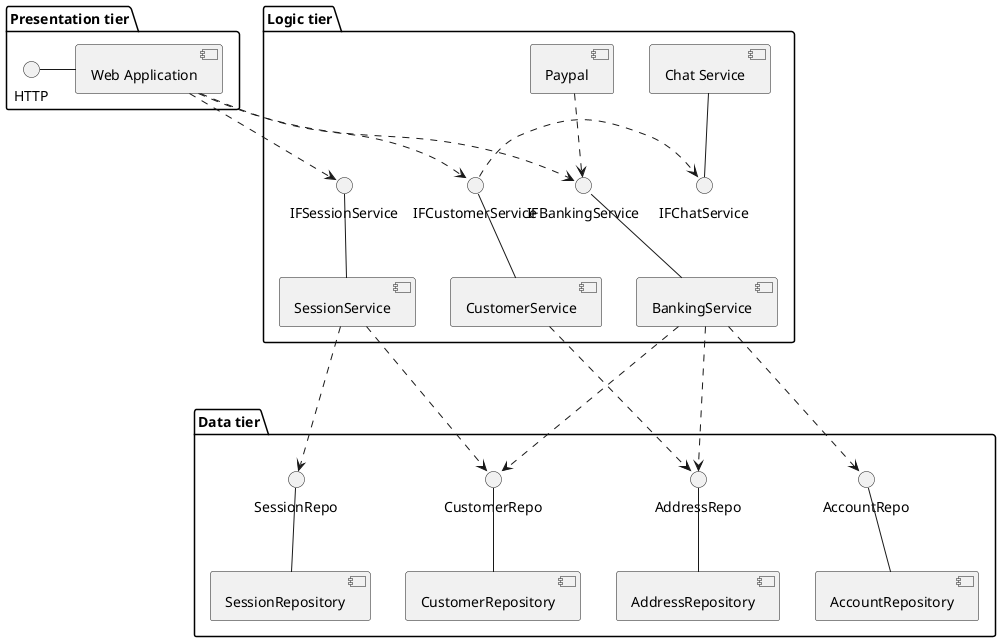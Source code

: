 @startuml

package "Presentation tier" {
  HTTP - [Web Application]
}

package "Logic tier" {
  IFBankingService -down- [BankingService]
  IFSessionService -down- [SessionService]
  IFCustomerService -down- [CustomerService]
  
  [Web Application] ..> IFBankingService
  [Web Application] ..> IFSessionService
  [Web Application] ..> IFCustomerService


  [BankingService] -[hidden] [SessionService]
  [BankingService] -[hidden] [CustomerService]
  ' used Services
  [Chat Service] -[hidden] [Paypal]
  [Paypal] ..> IFBankingService

  [Chat Service] -- IFChatService
  IFCustomerService .> IFChatService
}

package "Data tier" {
  CustomerRepo -down- [CustomerRepository]
  AccountRepo -down- [AccountRepository]
  AddressRepo -down- [AddressRepository]
  SessionRepo -down- [SessionRepository]

  [BankingService] .> CustomerRepo
  [SessionService] .> CustomerRepo
  
  [BankingService] .> AddressRepo
  [CustomerService] .> AddressRepo
  
  [BankingService] .> AccountRepo

  [SessionService] -..> SessionRepo
}




@enduml